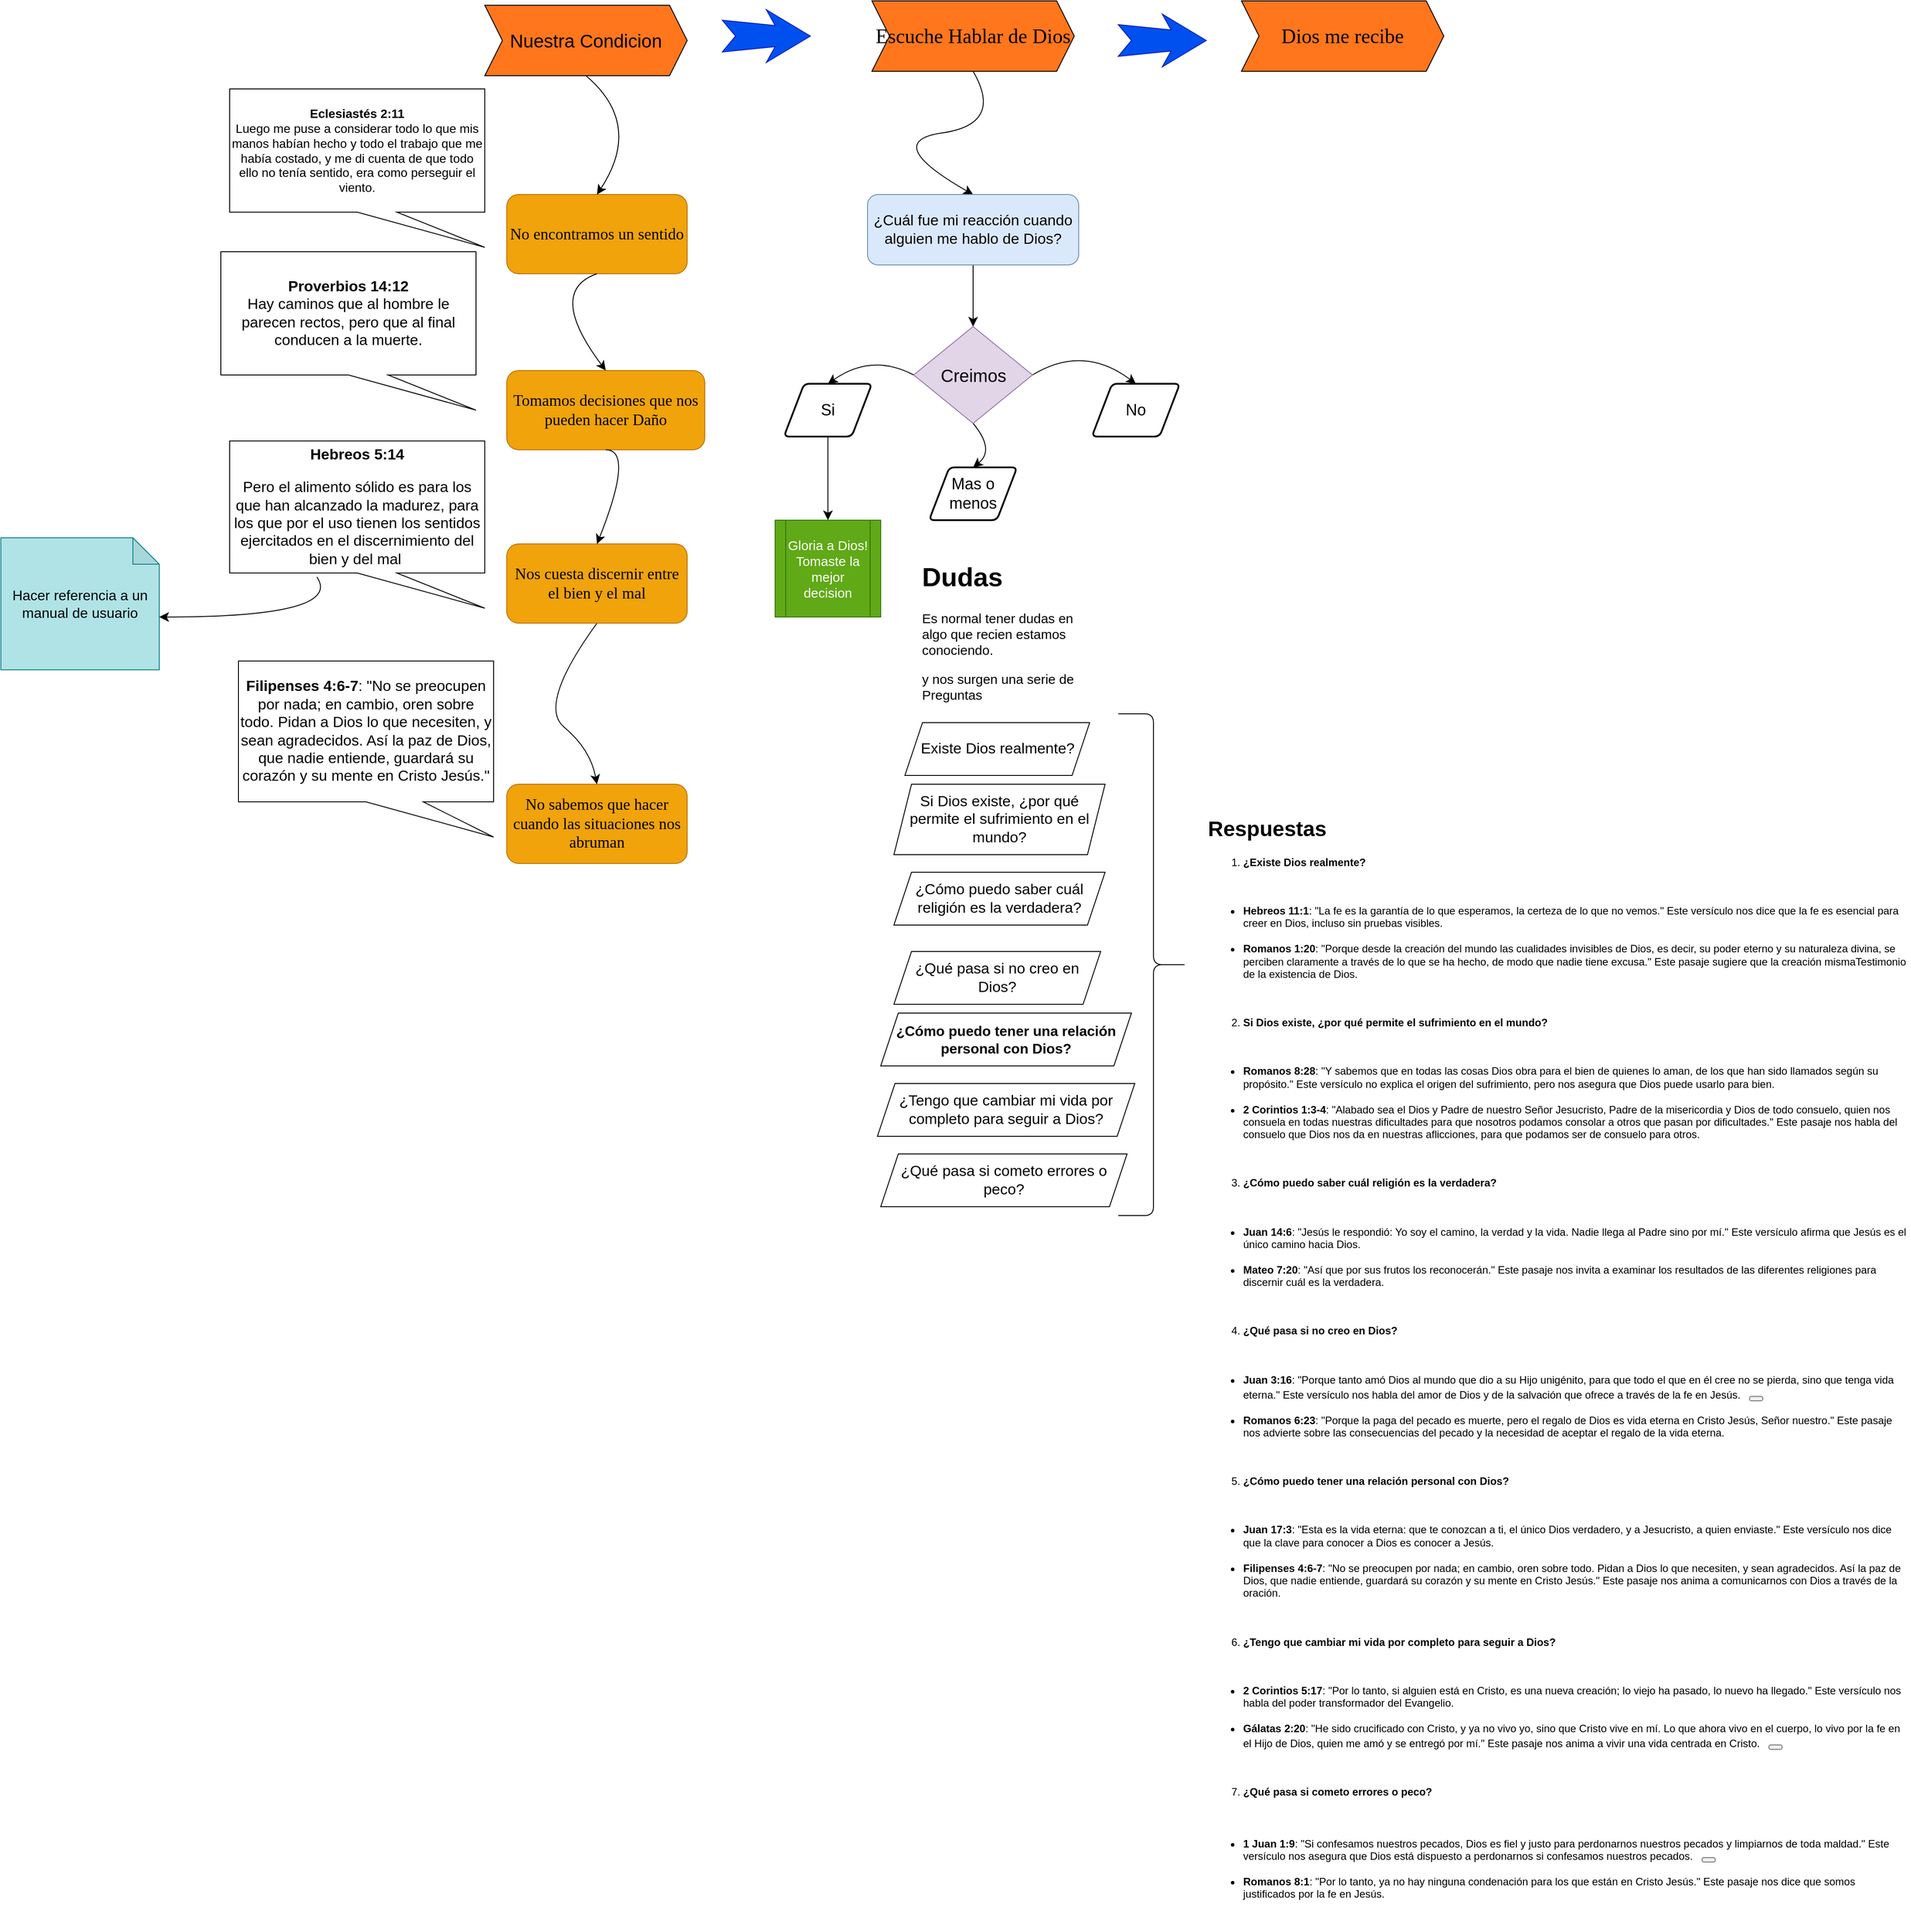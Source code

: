 <mxfile version="26.0.15">
  <diagram id="6a731a19-8d31-9384-78a2-239565b7b9f0" name="Page-1">
    <mxGraphModel dx="2364" dy="1400" grid="1" gridSize="10" guides="1" tooltips="1" connect="1" arrows="1" fold="1" page="1" pageScale="1" pageWidth="827" pageHeight="1169" background="#ffffff" math="0" shadow="0">
      <root>
        <mxCell id="0" />
        <mxCell id="1" parent="0" />
        <mxCell id="8QwUIdv59JDNFcZYNyJV-1544" value="Nuestra Condicion" style="shape=step;perimeter=stepPerimeter;whiteSpace=wrap;html=1;fixedSize=1;fillColor=#FF761C;fontSize=21;fontColor=default;movable=0;resizable=0;rotatable=0;deletable=0;editable=0;locked=1;connectable=0;" parent="1" vertex="1">
          <mxGeometry x="120" y="215" width="230" height="80" as="geometry" />
        </mxCell>
        <mxCell id="8QwUIdv59JDNFcZYNyJV-1545" value="No encontramos un sentido" style="rounded=1;whiteSpace=wrap;html=1;fontSize=18;fontFamily=Comic Sans MS;fillColor=#f0a30a;strokeColor=#BD7000;fontColor=#000000;movable=0;resizable=0;rotatable=0;deletable=0;editable=0;locked=1;connectable=0;" parent="1" vertex="1">
          <mxGeometry x="145" y="430" width="205" height="90" as="geometry" />
        </mxCell>
        <mxCell id="8QwUIdv59JDNFcZYNyJV-1546" value="" style="curved=1;endArrow=classic;html=1;rounded=0;fontSize=12;startSize=8;endSize=8;entryX=0.5;entryY=0;entryDx=0;entryDy=0;exitX=0.5;exitY=1;exitDx=0;exitDy=0;" parent="1" source="8QwUIdv59JDNFcZYNyJV-1544" target="8QwUIdv59JDNFcZYNyJV-1545" edge="1">
          <mxGeometry width="50" height="50" relative="1" as="geometry">
            <mxPoint x="340" y="360" as="sourcePoint" />
            <mxPoint x="550" y="420" as="targetPoint" />
            <Array as="points">
              <mxPoint x="300" y="350" />
            </Array>
          </mxGeometry>
        </mxCell>
        <mxCell id="8QwUIdv59JDNFcZYNyJV-1548" value="Tomamos decisiones que nos pueden hacer Daño" style="rounded=1;whiteSpace=wrap;html=1;fontSize=18;fontFamily=Comic Sans MS;fillColor=#f0a30a;fontColor=#000000;strokeColor=#BD7000;movable=0;resizable=0;rotatable=0;deletable=0;editable=0;locked=1;connectable=0;" parent="1" vertex="1">
          <mxGeometry x="145" y="630" width="225" height="90" as="geometry" />
        </mxCell>
        <mxCell id="eBeqlfXdFcknBQ0bVVcv-2" style="edgeStyle=none;curved=1;rounded=0;orthogonalLoop=1;jettySize=auto;html=1;exitX=0.5;exitY=1;exitDx=0;exitDy=0;entryX=0.5;entryY=0;entryDx=0;entryDy=0;fontSize=12;startSize=8;endSize=8;" parent="1" source="8QwUIdv59JDNFcZYNyJV-1550" target="eBeqlfXdFcknBQ0bVVcv-1" edge="1">
          <mxGeometry relative="1" as="geometry">
            <Array as="points">
              <mxPoint x="180" y="1010" />
              <mxPoint x="240" y="1060" />
            </Array>
          </mxGeometry>
        </mxCell>
        <mxCell id="8QwUIdv59JDNFcZYNyJV-1550" value="Nos cuesta discernir entre el bien y el mal" style="rounded=1;whiteSpace=wrap;html=1;fontSize=18;fontFamily=Comic Sans MS;fillColor=#f0a30a;fontColor=#000000;strokeColor=#BD7000;movable=0;resizable=0;rotatable=0;deletable=0;editable=0;locked=1;connectable=0;" parent="1" vertex="1">
          <mxGeometry x="145" y="827" width="205" height="90" as="geometry" />
        </mxCell>
        <mxCell id="8QwUIdv59JDNFcZYNyJV-1551" value="" style="curved=1;endArrow=classic;html=1;rounded=0;fontSize=12;startSize=8;endSize=8;entryX=0.5;entryY=0;entryDx=0;entryDy=0;exitX=0.5;exitY=1;exitDx=0;exitDy=0;" parent="1" source="8QwUIdv59JDNFcZYNyJV-1545" target="8QwUIdv59JDNFcZYNyJV-1548" edge="1">
          <mxGeometry width="50" height="50" relative="1" as="geometry">
            <mxPoint x="250" y="540" as="sourcePoint" />
            <mxPoint x="234" y="590" as="targetPoint" />
            <Array as="points">
              <mxPoint x="190" y="540" />
            </Array>
          </mxGeometry>
        </mxCell>
        <mxCell id="8QwUIdv59JDNFcZYNyJV-1552" value="" style="curved=1;endArrow=classic;html=1;rounded=0;fontSize=12;startSize=8;endSize=8;entryX=0.5;entryY=0;entryDx=0;entryDy=0;exitX=0.5;exitY=1;exitDx=0;exitDy=0;" parent="1" source="8QwUIdv59JDNFcZYNyJV-1548" target="8QwUIdv59JDNFcZYNyJV-1550" edge="1">
          <mxGeometry width="50" height="50" relative="1" as="geometry">
            <mxPoint x="104" y="690" as="sourcePoint" />
            <mxPoint x="104" y="776" as="targetPoint" />
            <Array as="points">
              <mxPoint x="290" y="720" />
            </Array>
          </mxGeometry>
        </mxCell>
        <mxCell id="8QwUIdv59JDNFcZYNyJV-1553" value="&lt;strong&gt;Eclesiastés 2:11&lt;/strong&gt;&lt;br&gt;Luego me puse a considerar todo lo que mis manos habían hecho y todo el trabajo que me había costado, y me di cuenta de que todo ello no tenía sentido, era como perseguir el viento." style="shape=callout;whiteSpace=wrap;html=1;perimeter=calloutPerimeter;position2=1;size=40;position=0.5;base=45;fontSize=14;movable=0;resizable=0;rotatable=0;deletable=0;editable=0;locked=1;connectable=0;" parent="1" vertex="1">
          <mxGeometry x="-170" y="310" width="290" height="180" as="geometry" />
        </mxCell>
        <mxCell id="8QwUIdv59JDNFcZYNyJV-1555" value="&lt;strong&gt;Proverbios 14:12&lt;/strong&gt;&lt;br&gt;Hay caminos que al hombre le parecen rectos, pero que al final conducen a la muerte." style="shape=callout;whiteSpace=wrap;html=1;perimeter=calloutPerimeter;position2=1;size=40;position=0.5;base=45;fontSize=17;movable=0;resizable=0;rotatable=0;deletable=0;editable=0;locked=1;connectable=0;" parent="1" vertex="1">
          <mxGeometry x="-180" y="495" width="290" height="180" as="geometry" />
        </mxCell>
        <mxCell id="eBeqlfXdFcknBQ0bVVcv-5" style="edgeStyle=none;curved=1;rounded=0;orthogonalLoop=1;jettySize=auto;html=1;exitX=0.5;exitY=1;exitDx=0;exitDy=0;entryX=0.5;entryY=0;entryDx=0;entryDy=0;fontSize=12;startSize=8;endSize=8;" parent="1" source="8QwUIdv59JDNFcZYNyJV-1556" target="eBeqlfXdFcknBQ0bVVcv-4" edge="1">
          <mxGeometry relative="1" as="geometry">
            <Array as="points">
              <mxPoint x="710" y="350" />
              <mxPoint x="570" y="370" />
            </Array>
          </mxGeometry>
        </mxCell>
        <mxCell id="8QwUIdv59JDNFcZYNyJV-1556" value="Escuche Hablar de Dios" style="shape=step;perimeter=stepPerimeter;whiteSpace=wrap;html=1;fixedSize=1;fillColor=#FF761C;fontFamily=Tahoma;fontColor=default;labelBackgroundColor=none;fontSize=23;movable=0;resizable=0;rotatable=0;deletable=0;editable=0;locked=1;connectable=0;" parent="1" vertex="1">
          <mxGeometry x="560" y="210" width="230" height="80" as="geometry" />
        </mxCell>
        <mxCell id="8QwUIdv59JDNFcZYNyJV-1558" value="Dios me recibe" style="shape=step;perimeter=stepPerimeter;whiteSpace=wrap;html=1;fixedSize=1;fillColor=#FF761C;fontFamily=Tahoma;fontColor=default;labelBackgroundColor=none;fontSize=23;movable=0;resizable=0;rotatable=0;deletable=0;editable=0;locked=1;connectable=0;" parent="1" vertex="1">
          <mxGeometry x="980" y="210" width="230" height="80" as="geometry" />
        </mxCell>
        <mxCell id="8QwUIdv59JDNFcZYNyJV-1560" value="&lt;p data-sourcepos=&quot;3:1-3:16&quot;&gt;&lt;strong&gt;Hebreos 5:14&lt;/strong&gt;&lt;/p&gt;&lt;p data-sourcepos=&quot;3:1-3:16&quot;&gt;&lt;span style=&quot;background-color: transparent; color: light-dark(rgb(0, 0, 0), rgb(255, 255, 255));&quot;&gt;Pero el alimento sólido es para los que han alcanzado la madurez, para los que por el uso tienen los sentidos ejercitados en el discernimiento del bien y del mal&amp;nbsp;&lt;/span&gt;&lt;/p&gt;" style="shape=callout;whiteSpace=wrap;html=1;perimeter=calloutPerimeter;position2=1;size=40;position=0.5;base=45;fontSize=17;movable=0;resizable=0;rotatable=0;deletable=0;editable=0;locked=1;connectable=0;" parent="1" vertex="1">
          <mxGeometry x="-170" y="710" width="290" height="190" as="geometry" />
        </mxCell>
        <mxCell id="8QwUIdv59JDNFcZYNyJV-1561" value="Hacer referencia a un manual de usuario" style="shape=note;whiteSpace=wrap;html=1;backgroundOutline=1;darkOpacity=0.05;fillColor=#b0e3e6;strokeColor=#0e8088;fontSize=16;movable=0;resizable=0;rotatable=0;deletable=0;editable=0;locked=1;connectable=0;" parent="1" vertex="1">
          <mxGeometry x="-430" y="820" width="180" height="150" as="geometry" />
        </mxCell>
        <mxCell id="8QwUIdv59JDNFcZYNyJV-1562" value="" style="curved=1;endArrow=classic;html=1;rounded=0;fontSize=12;startSize=8;endSize=8;exitX=0.342;exitY=0.813;exitDx=0;exitDy=0;exitPerimeter=0;entryX=0;entryY=0;entryDx=180;entryDy=90;entryPerimeter=0;" parent="1" source="8QwUIdv59JDNFcZYNyJV-1560" target="8QwUIdv59JDNFcZYNyJV-1561" edge="1">
          <mxGeometry width="50" height="50" relative="1" as="geometry">
            <mxPoint x="-100" y="940" as="sourcePoint" />
            <mxPoint x="60" y="930" as="targetPoint" />
            <Array as="points">
              <mxPoint x="-40" y="910" />
            </Array>
          </mxGeometry>
        </mxCell>
        <mxCell id="eBeqlfXdFcknBQ0bVVcv-1" value="No sabemos que hacer cuando las situaciones nos abruman" style="rounded=1;whiteSpace=wrap;html=1;fontSize=18;fontFamily=Comic Sans MS;fillColor=#f0a30a;fontColor=#000000;strokeColor=#BD7000;movable=0;resizable=0;rotatable=0;deletable=0;editable=0;locked=1;connectable=0;" parent="1" vertex="1">
          <mxGeometry x="145" y="1100" width="205" height="90" as="geometry" />
        </mxCell>
        <mxCell id="eBeqlfXdFcknBQ0bVVcv-3" value="&lt;p data-sourcepos=&quot;3:1-3:16&quot;&gt;&lt;strong&gt;Filipenses 4:6-7&lt;/strong&gt;: &quot;No se preocupen por nada; en cambio, oren sobre todo. Pidan a Dios lo que necesiten, y sean agradecidos. Así la paz de Dios, que nadie entiende, guardará su corazón y su mente en Cristo Jesús.&quot;&lt;/p&gt;" style="shape=callout;whiteSpace=wrap;html=1;perimeter=calloutPerimeter;position2=1;size=40;position=0.5;base=65;fontSize=17;movable=0;resizable=0;rotatable=0;deletable=0;editable=0;locked=1;connectable=0;" parent="1" vertex="1">
          <mxGeometry x="-160" y="960" width="290" height="200" as="geometry" />
        </mxCell>
        <mxCell id="eBeqlfXdFcknBQ0bVVcv-17" style="edgeStyle=none;curved=1;rounded=0;orthogonalLoop=1;jettySize=auto;html=1;exitX=0.5;exitY=1;exitDx=0;exitDy=0;entryX=0.5;entryY=0;entryDx=0;entryDy=0;fontSize=12;startSize=8;endSize=8;movable=0;resizable=0;rotatable=0;deletable=0;editable=0;locked=1;connectable=0;" parent="1" source="eBeqlfXdFcknBQ0bVVcv-4" target="eBeqlfXdFcknBQ0bVVcv-6" edge="1">
          <mxGeometry relative="1" as="geometry" />
        </mxCell>
        <mxCell id="eBeqlfXdFcknBQ0bVVcv-4" value="¿Cuál fue mi reacción cuando alguien me hablo de Dios?" style="rounded=1;whiteSpace=wrap;html=1;fillColor=#dae8fc;strokeColor=#6c8ebf;fontSize=17;movable=0;resizable=0;rotatable=0;deletable=0;editable=0;locked=1;connectable=0;" parent="1" vertex="1">
          <mxGeometry x="555" y="430" width="240" height="80" as="geometry" />
        </mxCell>
        <mxCell id="eBeqlfXdFcknBQ0bVVcv-10" style="edgeStyle=none;curved=1;rounded=0;orthogonalLoop=1;jettySize=auto;html=1;exitX=0;exitY=0.5;exitDx=0;exitDy=0;entryX=0.5;entryY=0;entryDx=0;entryDy=0;fontSize=12;startSize=8;endSize=8;movable=0;resizable=0;rotatable=0;deletable=0;editable=0;locked=1;connectable=0;" parent="1" source="eBeqlfXdFcknBQ0bVVcv-6" target="eBeqlfXdFcknBQ0bVVcv-7" edge="1">
          <mxGeometry relative="1" as="geometry">
            <Array as="points">
              <mxPoint x="560" y="610" />
            </Array>
          </mxGeometry>
        </mxCell>
        <mxCell id="eBeqlfXdFcknBQ0bVVcv-11" style="edgeStyle=none;curved=1;rounded=0;orthogonalLoop=1;jettySize=auto;html=1;exitX=1;exitY=0.5;exitDx=0;exitDy=0;entryX=0.5;entryY=0;entryDx=0;entryDy=0;fontSize=12;startSize=8;endSize=8;movable=0;resizable=0;rotatable=0;deletable=0;editable=0;locked=1;connectable=0;" parent="1" source="eBeqlfXdFcknBQ0bVVcv-6" target="eBeqlfXdFcknBQ0bVVcv-9" edge="1">
          <mxGeometry relative="1" as="geometry">
            <Array as="points">
              <mxPoint x="800" y="600" />
            </Array>
          </mxGeometry>
        </mxCell>
        <mxCell id="eBeqlfXdFcknBQ0bVVcv-12" style="edgeStyle=none;curved=1;rounded=0;orthogonalLoop=1;jettySize=auto;html=1;exitX=0.5;exitY=1;exitDx=0;exitDy=0;entryX=0.5;entryY=0;entryDx=0;entryDy=0;fontSize=12;startSize=8;endSize=8;movable=0;resizable=0;rotatable=0;deletable=0;editable=0;locked=1;connectable=0;" parent="1" source="eBeqlfXdFcknBQ0bVVcv-6" target="eBeqlfXdFcknBQ0bVVcv-8" edge="1">
          <mxGeometry relative="1" as="geometry">
            <Array as="points">
              <mxPoint x="700" y="720" />
            </Array>
          </mxGeometry>
        </mxCell>
        <mxCell id="eBeqlfXdFcknBQ0bVVcv-6" value="Creimos" style="rhombus;whiteSpace=wrap;html=1;fontSize=20;fillColor=#e1d5e7;strokeColor=#9673a6;movable=0;resizable=0;rotatable=0;deletable=0;editable=0;locked=1;connectable=0;" parent="1" vertex="1">
          <mxGeometry x="607.5" y="580" width="135" height="110" as="geometry" />
        </mxCell>
        <mxCell id="eBeqlfXdFcknBQ0bVVcv-14" style="edgeStyle=none;curved=1;rounded=0;orthogonalLoop=1;jettySize=auto;html=1;exitX=0.5;exitY=1;exitDx=0;exitDy=0;fontSize=12;startSize=8;endSize=8;movable=0;resizable=0;rotatable=0;deletable=0;editable=0;locked=1;connectable=0;" parent="1" source="eBeqlfXdFcknBQ0bVVcv-7" target="eBeqlfXdFcknBQ0bVVcv-13" edge="1">
          <mxGeometry relative="1" as="geometry" />
        </mxCell>
        <mxCell id="eBeqlfXdFcknBQ0bVVcv-7" value="Si" style="shape=parallelogram;html=1;strokeWidth=2;perimeter=parallelogramPerimeter;whiteSpace=wrap;rounded=1;arcSize=12;size=0.23;fontSize=18;movable=0;resizable=0;rotatable=0;deletable=0;editable=0;locked=1;connectable=0;" parent="1" vertex="1">
          <mxGeometry x="460" y="645" width="100" height="60" as="geometry" />
        </mxCell>
        <mxCell id="eBeqlfXdFcknBQ0bVVcv-8" value="Mas o menos" style="shape=parallelogram;html=1;strokeWidth=2;perimeter=parallelogramPerimeter;whiteSpace=wrap;rounded=1;arcSize=12;size=0.23;fontSize=18;movable=0;resizable=0;rotatable=0;deletable=0;editable=0;locked=1;connectable=0;" parent="1" vertex="1">
          <mxGeometry x="625" y="740" width="100" height="60" as="geometry" />
        </mxCell>
        <mxCell id="eBeqlfXdFcknBQ0bVVcv-9" value="No" style="shape=parallelogram;html=1;strokeWidth=2;perimeter=parallelogramPerimeter;whiteSpace=wrap;rounded=1;arcSize=12;size=0.23;fontSize=18;movable=0;resizable=0;rotatable=0;deletable=0;editable=0;locked=1;connectable=0;" parent="1" vertex="1">
          <mxGeometry x="810" y="645" width="100" height="60" as="geometry" />
        </mxCell>
        <mxCell id="eBeqlfXdFcknBQ0bVVcv-13" value="Gloria a Dios!&lt;div&gt;Tomaste la mejor decision&lt;/div&gt;" style="shape=process;whiteSpace=wrap;html=1;backgroundOutline=1;fontSize=15;fillColor=#60a917;fontColor=#ffffff;strokeColor=#2D7600;movable=0;resizable=0;rotatable=0;deletable=0;editable=0;locked=1;connectable=0;" parent="1" vertex="1">
          <mxGeometry x="450" y="800" width="120" height="110" as="geometry" />
        </mxCell>
        <mxCell id="eBeqlfXdFcknBQ0bVVcv-15" value="" style="html=1;shadow=0;dashed=0;align=center;verticalAlign=middle;shape=mxgraph.arrows2.stylisedArrow;dy=0.6;dx=40;notch=15;feather=0.4;fillColor=#0050ef;fontColor=#ffffff;strokeColor=#001DBC;movable=0;resizable=0;rotatable=0;deletable=0;editable=0;locked=1;connectable=0;" parent="1" vertex="1">
          <mxGeometry x="390" y="220" width="100" height="60" as="geometry" />
        </mxCell>
        <mxCell id="eBeqlfXdFcknBQ0bVVcv-16" value="" style="html=1;shadow=0;dashed=0;align=center;verticalAlign=middle;shape=mxgraph.arrows2.stylisedArrow;dy=0.6;dx=40;notch=15;feather=0.4;fillColor=#0050ef;fontColor=#ffffff;strokeColor=#001DBC;movable=0;resizable=0;rotatable=0;deletable=0;editable=0;locked=1;connectable=0;" parent="1" vertex="1">
          <mxGeometry x="840" y="225" width="100" height="60" as="geometry" />
        </mxCell>
        <mxCell id="eBeqlfXdFcknBQ0bVVcv-18" value="&lt;h1 style=&quot;margin-top: 0px;&quot;&gt;Dudas&lt;/h1&gt;&lt;p&gt;&lt;font&gt;Es normal tener dudas en algo que recien estamos conociendo.&lt;/font&gt;&lt;/p&gt;&lt;p&gt;&lt;font&gt;y nos surgen una serie de Preguntas&lt;/font&gt;&lt;/p&gt;" style="text;html=1;whiteSpace=wrap;overflow=hidden;rounded=0;fontSize=15;movable=0;resizable=0;rotatable=0;deletable=0;editable=0;locked=1;connectable=0;" parent="1" vertex="1">
          <mxGeometry x="615" y="840" width="180" height="170" as="geometry" />
        </mxCell>
        <mxCell id="eBeqlfXdFcknBQ0bVVcv-20" value="Existe Dios realmente?" style="shape=parallelogram;perimeter=parallelogramPerimeter;whiteSpace=wrap;html=1;fixedSize=1;fontSize=17;movable=0;resizable=0;rotatable=0;deletable=0;editable=0;locked=1;connectable=0;" parent="1" vertex="1">
          <mxGeometry x="597.5" y="1030" width="210" height="60" as="geometry" />
        </mxCell>
        <mxCell id="eBeqlfXdFcknBQ0bVVcv-21" value="Si Dios existe, ¿por qué permite el sufrimiento en el mundo?" style="shape=parallelogram;perimeter=parallelogramPerimeter;whiteSpace=wrap;html=1;fixedSize=1;fontSize=17;movable=0;resizable=0;rotatable=0;deletable=0;editable=0;locked=1;connectable=0;" parent="1" vertex="1">
          <mxGeometry x="585" y="1100" width="240" height="80" as="geometry" />
        </mxCell>
        <mxCell id="eBeqlfXdFcknBQ0bVVcv-22" value="¿Cómo puedo saber cuál religión es la verdadera?" style="shape=parallelogram;perimeter=parallelogramPerimeter;whiteSpace=wrap;html=1;fixedSize=1;fontSize=17;movable=0;resizable=0;rotatable=0;deletable=0;editable=0;locked=1;connectable=0;" parent="1" vertex="1">
          <mxGeometry x="585" y="1200" width="240" height="60" as="geometry" />
        </mxCell>
        <mxCell id="eBeqlfXdFcknBQ0bVVcv-23" value="¿Qué pasa si no creo en Dios?" style="shape=parallelogram;perimeter=parallelogramPerimeter;whiteSpace=wrap;html=1;fixedSize=1;fontSize=17;movable=0;resizable=0;rotatable=0;deletable=0;editable=0;locked=1;connectable=0;" parent="1" vertex="1">
          <mxGeometry x="585" y="1290" width="235" height="60" as="geometry" />
        </mxCell>
        <mxCell id="eBeqlfXdFcknBQ0bVVcv-24" value="&lt;strong&gt;¿Cómo puedo tener una relación personal con Dios?&lt;/strong&gt;" style="shape=parallelogram;perimeter=parallelogramPerimeter;whiteSpace=wrap;html=1;fixedSize=1;fontSize=16;fontStyle=0;movable=0;resizable=0;rotatable=0;deletable=0;editable=0;locked=1;connectable=0;" parent="1" vertex="1">
          <mxGeometry x="570" y="1360" width="285" height="60" as="geometry" />
        </mxCell>
        <mxCell id="eBeqlfXdFcknBQ0bVVcv-25" value="¿Tengo que cambiar mi vida por completo para seguir a Dios?" style="shape=parallelogram;perimeter=parallelogramPerimeter;whiteSpace=wrap;html=1;fixedSize=1;fontSize=17;movable=0;resizable=0;rotatable=0;deletable=0;editable=0;locked=1;connectable=0;" parent="1" vertex="1">
          <mxGeometry x="566.25" y="1440" width="292.5" height="60" as="geometry" />
        </mxCell>
        <mxCell id="eBeqlfXdFcknBQ0bVVcv-26" value="¿Qué pasa si cometo errores o peco?" style="shape=parallelogram;perimeter=parallelogramPerimeter;whiteSpace=wrap;html=1;fixedSize=1;fontSize=17;movable=0;resizable=0;rotatable=0;deletable=0;editable=0;locked=1;connectable=0;" parent="1" vertex="1">
          <mxGeometry x="570" y="1520" width="280" height="60" as="geometry" />
        </mxCell>
        <mxCell id="eBeqlfXdFcknBQ0bVVcv-27" value="" style="shape=curlyBracket;whiteSpace=wrap;html=1;rounded=1;flipH=1;labelPosition=right;verticalLabelPosition=middle;align=left;verticalAlign=middle;movable=0;resizable=0;rotatable=0;deletable=0;editable=0;locked=1;connectable=0;" parent="1" vertex="1">
          <mxGeometry x="840" y="1020" width="80" height="570" as="geometry" />
        </mxCell>
        <mxCell id="eBeqlfXdFcknBQ0bVVcv-29" value="&lt;h1 style=&quot;margin-top: 0px;&quot;&gt;Respuestas&lt;/h1&gt;&lt;ol data-sourcepos=&quot;3:1-4:0&quot;&gt;&lt;li data-sourcepos=&quot;3:1-4:0&quot;&gt;&lt;strong&gt;¿Existe Dios realmente?&lt;/strong&gt;&lt;/li&gt;&lt;br/&gt;&lt;/ol&gt;&lt;ul data-sourcepos=&quot;5:1-7:0&quot;&gt;&lt;br/&gt;&lt;li data-sourcepos=&quot;5:1-5:192&quot;&gt;&lt;strong&gt;Hebreos 11:1&lt;/strong&gt;: &quot;La fe es la garantía de lo que esperamos, la certeza de lo que no vemos.&quot; Este versículo nos dice que la fe es esencial para creer en Dios, incluso sin pruebas visibles.&lt;/li&gt;&lt;br/&gt;&lt;li data-sourcepos=&quot;6:1-7:0&quot;&gt;&lt;strong&gt;Romanos 1:20&lt;/strong&gt;: &quot;Porque desde la creación del mundo las cualidades invisibles de Dios, es decir, su poder eterno y su naturaleza divina, se perciben claramente a través de lo que se ha hecho, de modo que nadie tiene excusa.&quot; Este pasaje sugiere que la creación mismaTestimonio de la existencia de Dios.&lt;/li&gt;&lt;br/&gt;&lt;/ul&gt;&lt;ol start=&quot;2&quot; data-sourcepos=&quot;8:1-9:0&quot;&gt;&lt;br/&gt;&lt;li data-sourcepos=&quot;8:1-9:0&quot;&gt;&lt;strong&gt;Si Dios existe, ¿por qué permite el sufrimiento en el mundo?&lt;/strong&gt;&lt;/li&gt;&lt;br/&gt;&lt;/ol&gt;&lt;ul data-sourcepos=&quot;10:1-12:0&quot;&gt;&lt;br/&gt;&lt;li data-sourcepos=&quot;10:1-10:251&quot;&gt;&lt;strong&gt;Romanos 8:28&lt;/strong&gt;: &quot;Y sabemos que en todas las cosas Dios obra para el bien de quienes lo aman, de los que han sido llamados según su propósito.&quot; Este versículo no explica el origen del sufrimiento, pero nos asegura que Dios puede usarlo para bien.&lt;/li&gt;&lt;br/&gt;&lt;li data-sourcepos=&quot;11:1-12:0&quot;&gt;&lt;strong&gt;2 Corintios 1:3-4&lt;/strong&gt;: &quot;Alabado sea el Dios y Padre de nuestro Señor Jesucristo, Padre de la misericordia y Dios de todo consuelo, quien nos consuela en todas nuestras dificultades para que nosotros podamos consolar a otros que pasan por dificultades.&quot; Este pasaje nos habla del consuelo que Dios nos da en nuestras aflicciones, para que podamos ser de consuelo para otros.&lt;/li&gt;&lt;br/&gt;&lt;/ul&gt;&lt;ol start=&quot;3&quot; data-sourcepos=&quot;13:1-14:0&quot;&gt;&lt;br/&gt;&lt;li data-sourcepos=&quot;13:1-14:0&quot;&gt;&lt;strong&gt;¿Cómo puedo saber cuál religión es la verdadera?&lt;/strong&gt;&lt;/li&gt;&lt;br/&gt;&lt;/ol&gt;&lt;ul data-sourcepos=&quot;15:1-17:0&quot;&gt;&lt;br/&gt;&lt;li data-sourcepos=&quot;15:1-15:176&quot;&gt;&lt;strong&gt;Juan 14:6&lt;/strong&gt;: &quot;Jesús le respondió: Yo soy el camino, la verdad y la vida. Nadie llega al Padre sino por mí.&quot; Este versículo afirma que Jesús es el único camino hacia Dios.&lt;/li&gt;&lt;br/&gt;&lt;li data-sourcepos=&quot;16:1-17:0&quot;&gt;&lt;strong&gt;Mateo 7:20&lt;/strong&gt;: &quot;Así que por sus frutos los reconocerán.&quot; Este pasaje nos invita a examinar los resultados de las diferentes religiones para discernir cuál es la verdadera.&lt;/li&gt;&lt;br/&gt;&lt;/ul&gt;&lt;ol start=&quot;4&quot; data-sourcepos=&quot;18:1-19:0&quot;&gt;&lt;br/&gt;&lt;li data-sourcepos=&quot;18:1-19:0&quot;&gt;&lt;strong&gt;¿Qué pasa si no creo en Dios?&lt;/strong&gt;&lt;/li&gt;&lt;br/&gt;&lt;/ol&gt;&lt;ul data-sourcepos=&quot;20:1-22:0&quot;&gt;&lt;br/&gt;&lt;li data-sourcepos=&quot;20:1-20:266&quot;&gt;&lt;strong&gt;Juan 3:16&lt;/strong&gt;: &lt;span class=&quot;citation-0 citation-end-0&quot;&gt;&quot;Porque tanto amó Dios al mundo que dio a su Hijo unigénito, para que todo el que en él cree no se pierda, sino que tenga vida eterna.&quot;&lt;sup data-turn-source-index=&quot;1&quot; class=&quot;superscript&quot;&gt;&lt;/sup&gt;&lt;/span&gt; Este versículo nos habla del amor de Dios y de la salvación que ofrece a través de la fe en Jesús.&lt;span class=&quot;button-container hide-from-message-actions ng-star-inserted&quot;&gt; &amp;nbsp; &lt;button aria-describedby=&quot;cdk-describedby-message-ng-1-40&quot; aria-expanded=&quot;false&quot; class=&quot;mat-mdc-tooltip-trigger button image-fade-on hide-from-message-actions&quot; aria-controls=&quot;sources&quot;&gt;&lt;/button&gt;&lt;/span&gt;&lt;div class=&quot;container ng-tns-c98740562-35 hide&quot;&gt;&lt;div class=&quot;carousel-container ng-tns-c98740562-35&quot;&gt;&lt;div class=&quot;carousel-content ng-tns-c98740562-35&quot;&gt;&lt;div class=&quot;sources-carousel-source ng-tns-c98740562-35 hide ng-star-inserted&quot; data-test-id=&quot;sources-carousel-source&quot;&gt;&lt;/div&gt;&lt;/div&gt;&lt;/div&gt;&lt;/div&gt;&lt;/li&gt;&lt;br/&gt;&lt;li data-sourcepos=&quot;21:1-22:0&quot;&gt;&lt;strong&gt;Romanos 6:23&lt;/strong&gt;: &quot;Porque la paga del pecado es muerte, pero el regalo de Dios es vida eterna en Cristo Jesús, Señor nuestro.&quot; Este pasaje nos advierte sobre las consecuencias del pecado y la necesidad de aceptar el regalo de la vida eterna.&lt;/li&gt;&lt;br/&gt;&lt;/ul&gt;&lt;ol start=&quot;5&quot; data-sourcepos=&quot;23:1-24:0&quot;&gt;&lt;br/&gt;&lt;li data-sourcepos=&quot;23:1-24:0&quot;&gt;&lt;strong&gt;¿Cómo puedo tener una relación personal con Dios?&lt;/strong&gt;&lt;/li&gt;&lt;br/&gt;&lt;/ol&gt;&lt;ul data-sourcepos=&quot;25:1-27:0&quot;&gt;&lt;br/&gt;&lt;li data-sourcepos=&quot;25:1-25:202&quot;&gt;&lt;strong&gt;Juan 17:3&lt;/strong&gt;: &quot;Esta es la vida eterna: que te conozcan a ti, el único Dios verdadero, y a Jesucristo, a quien enviaste.&quot; Este versículo nos dice que la clave para conocer a Dios es conocer a Jesús.&lt;/li&gt;&lt;br/&gt;&lt;li data-sourcepos=&quot;26:1-27:0&quot;&gt;&lt;strong&gt;Filipenses 4:6-7&lt;/strong&gt;: &quot;No se preocupen por nada; en cambio, oren sobre todo. Pidan a Dios lo que necesiten, y sean agradecidos. Así la paz de Dios, que nadie entiende, guardará su corazón y su mente en Cristo Jesús.&quot; Este pasaje nos anima a comunicarnos con Dios a través de la oración.&lt;/li&gt;&lt;br/&gt;&lt;/ul&gt;&lt;ol start=&quot;6&quot; data-sourcepos=&quot;28:1-29:0&quot;&gt;&lt;br/&gt;&lt;li data-sourcepos=&quot;28:1-29:0&quot;&gt;&lt;strong&gt;¿Tengo que cambiar mi vida por completo para seguir a Dios?&lt;/strong&gt;&lt;/li&gt;&lt;br/&gt;&lt;/ol&gt;&lt;ul data-sourcepos=&quot;30:1-32:0&quot;&gt;&lt;br/&gt;&lt;li data-sourcepos=&quot;30:1-30:196&quot;&gt;&lt;strong&gt;2 Corintios 5:17&lt;/strong&gt;: &quot;Por lo tanto, si alguien está en Cristo, es una nueva creación; lo viejo ha pasado, lo nuevo ha llegado.&quot; Este versículo nos habla del poder transformador del Evangelio.&lt;/li&gt;&lt;br/&gt;&lt;li data-sourcepos=&quot;31:1-32:0&quot;&gt;&lt;strong&gt;Gálatas 2:20&lt;/strong&gt;: &lt;span class=&quot;citation-1 citation-end-1&quot;&gt;&quot;He sido crucificado con Cristo, y ya no vivo yo, sino que Cristo vive en mí. Lo que ahora vivo en el cuerpo, lo vivo por la fe en el Hijo de Dios, quien me amó y&lt;sup data-turn-source-index=&quot;2&quot; class=&quot;superscript&quot;&gt;&lt;/sup&gt;&lt;/span&gt; se entregó por mí.&quot; Este pasaje nos anima a vivir una vida centrada en Cristo.&lt;span class=&quot;button-container hide-from-message-actions ng-star-inserted&quot;&gt; &amp;nbsp; &lt;button aria-describedby=&quot;cdk-describedby-message-ng-1-40&quot; aria-expanded=&quot;false&quot; class=&quot;mat-mdc-tooltip-trigger button image-fade-on hide-from-message-actions&quot; aria-controls=&quot;sources&quot;&gt;&lt;/button&gt;&lt;/span&gt;&lt;div class=&quot;container ng-tns-c98740562-36 hide&quot;&gt;&lt;div class=&quot;carousel-container ng-tns-c98740562-36&quot;&gt;&lt;div class=&quot;carousel-content ng-tns-c98740562-36&quot;&gt;&lt;div class=&quot;sources-carousel-source ng-tns-c98740562-36 hide ng-star-inserted&quot; data-test-id=&quot;sources-carousel-source&quot;&gt;&lt;/div&gt;&lt;/div&gt;&lt;/div&gt;&lt;/div&gt;&lt;/li&gt;&lt;br/&gt;&lt;/ul&gt;&lt;ol start=&quot;7&quot; data-sourcepos=&quot;33:1-34:0&quot;&gt;&lt;br/&gt;&lt;li data-sourcepos=&quot;33:1-34:0&quot;&gt;&lt;strong&gt;¿Qué pasa si cometo errores o peco?&lt;/strong&gt;&lt;/li&gt;&lt;br/&gt;&lt;/ol&gt;&lt;ul data-sourcepos=&quot;35:1-37:0&quot;&gt;&lt;br/&gt;&lt;li data-sourcepos=&quot;35:1-35:247&quot;&gt;&lt;strong&gt;1 &lt;span class=&quot;citation-2&quot;&gt;Juan 1:9&lt;/span&gt;&lt;/strong&gt;&lt;span class=&quot;citation-2 citation-end-2&quot;&gt;: &quot;Si confesamos nuestros pecados, Dios es fiel y justo para perdonarnos nuestros pecados y limpiarnos de toda maldad.&quot;&lt;sup data-turn-source-index=&quot;3&quot; class=&quot;superscript&quot;&gt;&lt;/sup&gt;&lt;/span&gt; Este versículo nos asegura que Dios está dispuesto a perdonarnos si confesamos nuestros pecados.&lt;span class=&quot;button-container hide-from-message-actions ng-star-inserted&quot;&gt; &amp;nbsp; &lt;button aria-describedby=&quot;cdk-describedby-message-ng-1-40&quot; aria-expanded=&quot;false&quot; class=&quot;mat-mdc-tooltip-trigger button image-fade-on hide-from-message-actions&quot; aria-controls=&quot;sources&quot;&gt;&lt;/button&gt;&lt;/span&gt;&lt;div class=&quot;container ng-tns-c98740562-37 hide&quot;&gt;&lt;div class=&quot;carousel-container ng-tns-c98740562-37&quot;&gt;&lt;div class=&quot;carousel-content ng-tns-c98740562-37&quot;&gt;&lt;div class=&quot;sources-carousel-source ng-tns-c98740562-37 hide ng-star-inserted&quot; data-test-id=&quot;sources-carousel-source&quot;&gt;&lt;/div&gt;&lt;/div&gt;&lt;/div&gt;&lt;/div&gt;&lt;/li&gt;&lt;br/&gt;&lt;li data-sourcepos=&quot;36:1-37:0&quot;&gt;&lt;strong&gt;Romanos 8:1&lt;/strong&gt;: &quot;Por lo tanto, ya no hay ninguna condenación para los que están en Cristo Jesús.&quot; Este pasaje nos dice que somos justificados por la fe en Jesús.&lt;/li&gt;&lt;/ul&gt;" style="text;html=1;whiteSpace=wrap;overflow=hidden;rounded=0;movable=0;resizable=0;rotatable=0;deletable=0;editable=0;locked=1;connectable=0;" parent="1" vertex="1">
          <mxGeometry x="940" y="1130" width="800" height="1270" as="geometry" />
        </mxCell>
      </root>
    </mxGraphModel>
  </diagram>
</mxfile>
